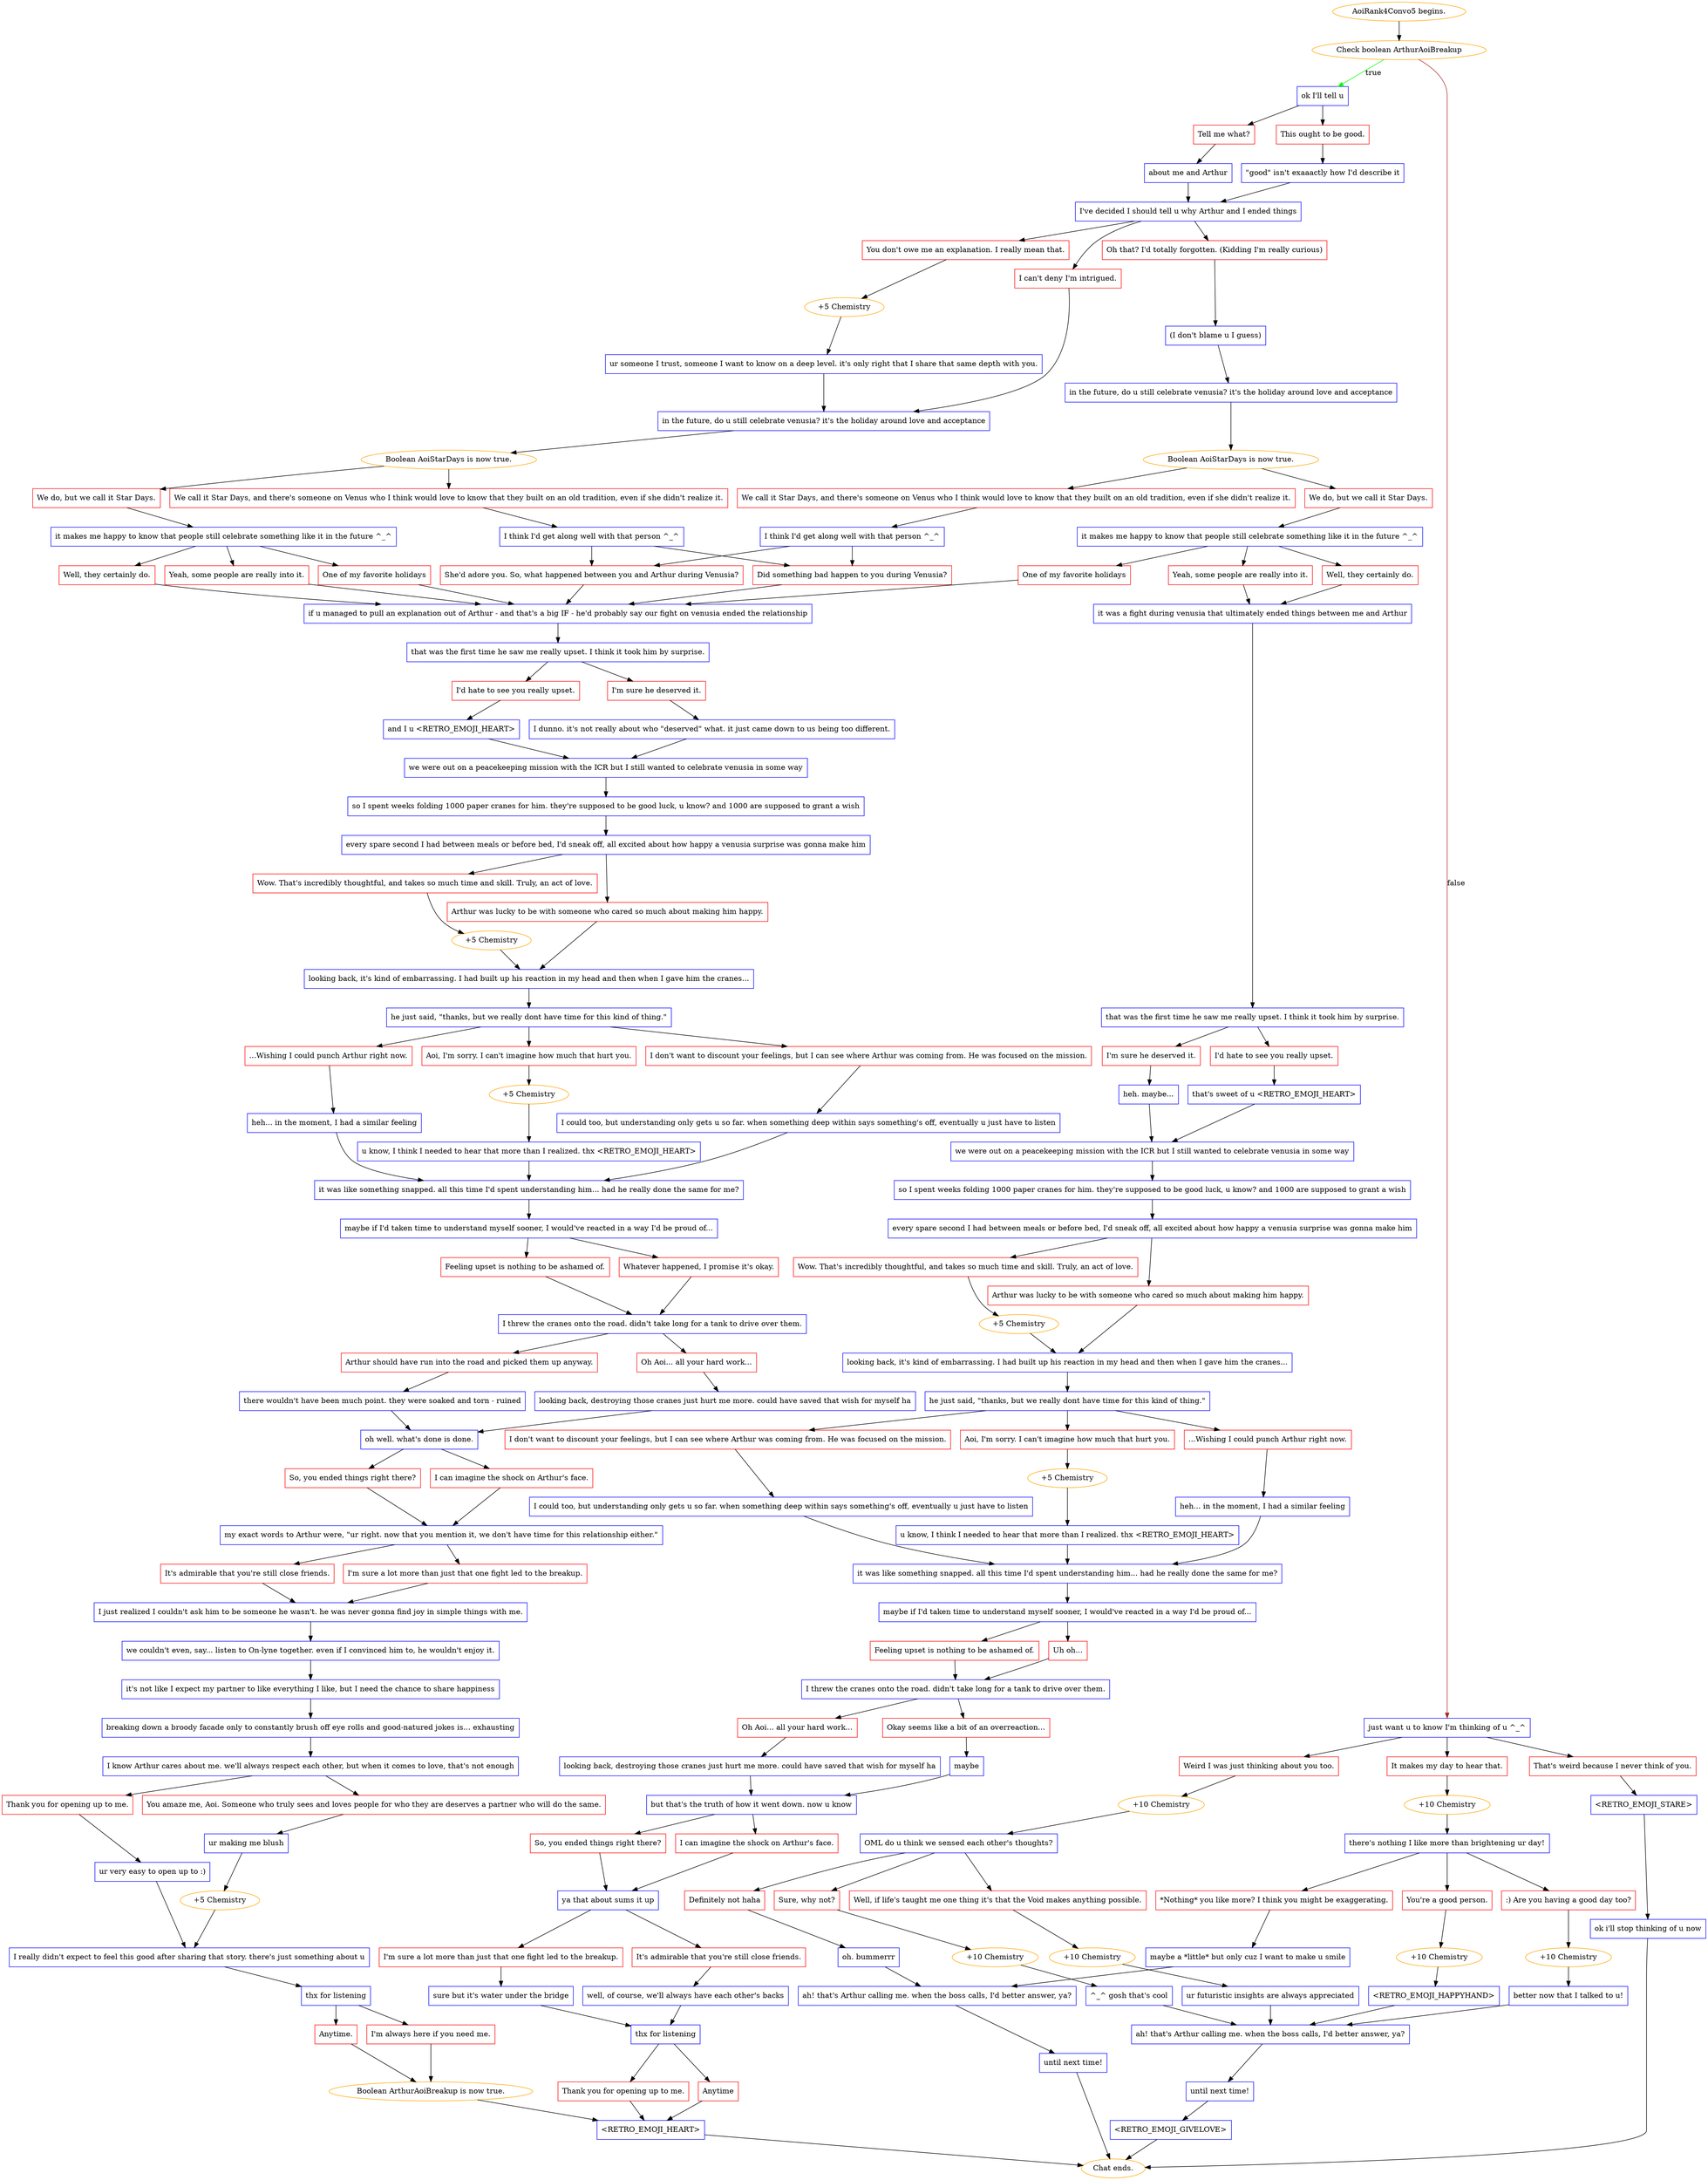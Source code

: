 digraph {
	"AoiRank4Convo5 begins." [color=orange];
		"AoiRank4Convo5 begins." -> 2662;
	2662 [label="Check boolean ArthurAoiBreakup",color=orange];
		2662 -> 2663 [label=true,color=green];
		2662 -> 2791 [label=false,color=brown];
	2663 [label="ok I'll tell u",shape=box,color=blue];
		2663 -> 2665;
		2663 -> 2666;
	2791 [label="just want u to know I'm thinking of u ^_^",shape=box,color=blue];
		2791 -> 2794;
		2791 -> 2793;
		2791 -> j3221606258;
	2665 [label="Tell me what?",shape=box,color=red];
		2665 -> 2664;
	2666 [label="This ought to be good.",shape=box,color=red];
		2666 -> 2667;
	2794 [label="It makes my day to hear that.",shape=box,color=red];
		2794 -> 2801;
	2793 [label="Weird I was just thinking about you too.",shape=box,color=red];
		2793 -> 2798;
	j3221606258 [label="That's weird because I never think of you.",shape=box,color=red];
		j3221606258 -> j723284471;
	2664 [label="about me and Arthur",shape=box,color=blue];
		2664 -> 2668;
	2667 [label="\"good\" isn't exaaactly how I'd describe it",shape=box,color=blue];
		2667 -> 2668;
	2801 [label="+10 Chemistry",color=orange];
		2801 -> 2800;
	2798 [label="+10 Chemistry",color=orange];
		2798 -> 2799;
	j723284471 [label="<RETRO_EMOJI_STARE>",shape=box,color=blue];
		j723284471 -> j1871106000;
	2668 [label="I've decided I should tell u why Arthur and I ended things",shape=box,color=blue];
		2668 -> 2669;
		2668 -> 2670;
		2668 -> 2674;
	2800 [label="there's nothing I like more than brightening ur day!",shape=box,color=blue];
		2800 -> j49661506;
		2800 -> j2052486644;
		2800 -> j3385124594;
	2799 [label="OML do u think we sensed each other's thoughts?",shape=box,color=blue];
		2799 -> j3628987504;
		2799 -> j3673917989;
		2799 -> j3037262983;
	j1871106000 [label="ok i'll stop thinking of u now",shape=box,color=blue];
		j1871106000 -> "Chat ends.";
	2669 [label="You don't owe me an explanation. I really mean that.",shape=box,color=red];
		2669 -> 2671;
	2670 [label="I can't deny I'm intrigued.",shape=box,color=red];
		2670 -> 2673;
	2674 [label="Oh that? I'd totally forgotten. (Kidding I'm really curious)",shape=box,color=red];
		2674 -> 2675;
	j49661506 [label="You're a good person.",shape=box,color=red];
		j49661506 -> j838840500;
	j2052486644 [label=":) Are you having a good day too?",shape=box,color=red];
		j2052486644 -> j1711353053;
	j3385124594 [label="*Nothing* you like more? I think you might be exaggerating.",shape=box,color=red];
		j3385124594 -> j3457376698;
	j3628987504 [label="Definitely not haha",shape=box,color=red];
		j3628987504 -> j3519915969;
	j3673917989 [label="Well, if life's taught me one thing it's that the Void makes anything possible.",shape=box,color=red];
		j3673917989 -> j2217411313;
	j3037262983 [label="Sure, why not?",shape=box,color=red];
		j3037262983 -> j2063520514;
	"Chat ends." [color=orange];
	2671 [label="+5 Chemistry",color=orange];
		2671 -> 2672;
	2673 [label="in the future, do u still celebrate venusia? it's the holiday around love and acceptance",shape=box,color=blue];
		2673 -> 2677;
	2675 [label="(I don't blame u I guess)",shape=box,color=blue];
		2675 -> 2676;
	j838840500 [label="+10 Chemistry",color=orange];
		j838840500 -> j3360014042;
	j1711353053 [label="+10 Chemistry",color=orange];
		j1711353053 -> j3371899958;
	j3457376698 [label="maybe a *little* but only cuz I want to make u smile",shape=box,color=blue];
		j3457376698 -> j1237828005;
	j3519915969 [label="oh. bummerrr",shape=box,color=blue];
		j3519915969 -> j1237828005;
	j2217411313 [label="+10 Chemistry",color=orange];
		j2217411313 -> j3644532535;
	j2063520514 [label="+10 Chemistry",color=orange];
		j2063520514 -> j363254117;
	2672 [label="ur someone I trust, someone I want to know on a deep level. it's only right that I share that same depth with you.",shape=box,color=blue];
		2672 -> 2673;
	2677 [label="Boolean AoiStarDays is now true.",color=orange];
		2677 -> 2679;
		2677 -> 2680;
	2676 [label="in the future, do u still celebrate venusia? it's the holiday around love and acceptance",shape=box,color=blue];
		2676 -> 2678;
	j3360014042 [label="<RETRO_EMOJI_HAPPYHAND>",shape=box,color=blue];
		j3360014042 -> j2964937278;
	j3371899958 [label="better now that I talked to u!",shape=box,color=blue];
		j3371899958 -> j2964937278;
	j1237828005 [label="ah! that's Arthur calling me. when the boss calls, I'd better answer, ya?",shape=box,color=blue];
		j1237828005 -> j409680476;
	j3644532535 [label="ur futuristic insights are always appreciated",shape=box,color=blue];
		j3644532535 -> j2964937278;
	j363254117 [label="^_^ gosh that's cool",shape=box,color=blue];
		j363254117 -> j2964937278;
	2679 [label="We do, but we call it Star Days.",shape=box,color=red];
		2679 -> 2683;
	2680 [label="We call it Star Days, and there's someone on Venus who I think would love to know that they built on an old tradition, even if she didn't realize it.",shape=box,color=red];
		2680 -> 2684;
	2678 [label="Boolean AoiStarDays is now true.",color=orange];
		2678 -> 2682;
		2678 -> 2681;
	j2964937278 [label="ah! that's Arthur calling me. when the boss calls, I'd better answer, ya?",shape=box,color=blue];
		j2964937278 -> j2936308197;
	j409680476 [label="until next time!",shape=box,color=blue];
		j409680476 -> "Chat ends.";
	2683 [label="it makes me happy to know that people still celebrate something like it in the future ^_^",shape=box,color=blue];
		2683 -> 2687;
		2683 -> 2688;
		2683 -> 2689;
	2684 [label="I think I'd get along well with that person ^_^",shape=box,color=blue];
		2684 -> 2690;
		2684 -> 2691;
	2682 [label="We do, but we call it Star Days.",shape=box,color=red];
		2682 -> 2686;
	2681 [label="We call it Star Days, and there's someone on Venus who I think would love to know that they built on an old tradition, even if she didn't realize it.",shape=box,color=red];
		2681 -> 2685;
	j2936308197 [label="until next time!",shape=box,color=blue];
		j2936308197 -> j3329961820;
	2687 [label="Well, they certainly do.",shape=box,color=red];
		2687 -> 2695;
	2688 [label="Yeah, some people are really into it.",shape=box,color=red];
		2688 -> 2695;
	2689 [label="One of my favorite holidays",shape=box,color=red];
		2689 -> 2695;
	2690 [label="She'd adore you. So, what happened between you and Arthur during Venusia?",shape=box,color=red];
		2690 -> 2695;
	2691 [label="Did something bad happen to you during Venusia?",shape=box,color=red];
		2691 -> 2695;
	2686 [label="it makes me happy to know that people still celebrate something like it in the future ^_^",shape=box,color=blue];
		2686 -> 2694;
		2686 -> 2693;
		2686 -> 2692;
	2685 [label="I think I'd get along well with that person ^_^",shape=box,color=blue];
		2685 -> 2690;
		2685 -> 2691;
	j3329961820 [label="<RETRO_EMOJI_GIVELOVE>",shape=box,color=blue];
		j3329961820 -> "Chat ends.";
	2695 [label="if u managed to pull an explanation out of Arthur - and that's a big IF - he'd probably say our fight on venusia ended the relationship",shape=box,color=blue];
		2695 -> 2697;
	2694 [label="One of my favorite holidays",shape=box,color=red];
		2694 -> 2695;
	2693 [label="Yeah, some people are really into it.",shape=box,color=red];
		2693 -> 2696;
	2692 [label="Well, they certainly do.",shape=box,color=red];
		2692 -> 2696;
	2697 [label="that was the first time he saw me really upset. I think it took him by surprise.",shape=box,color=blue];
		2697 -> 2699;
		2697 -> 2700;
	2696 [label="it was a fight during venusia that ultimately ended things between me and Arthur",shape=box,color=blue];
		2696 -> 2698;
	2699 [label="I'd hate to see you really upset.",shape=box,color=red];
		2699 -> 2708;
	2700 [label="I'm sure he deserved it.",shape=box,color=red];
		2700 -> 2707;
	2698 [label="that was the first time he saw me really upset. I think it took him by surprise.",shape=box,color=blue];
		2698 -> 2702;
		2698 -> 2701;
	2708 [label="and I u <RETRO_EMOJI_HEART>",shape=box,color=blue];
		2708 -> 2709;
	2707 [label="I dunno. it's not really about who \"deserved\" what. it just came down to us being too different.",shape=box,color=blue];
		2707 -> 2709;
	2702 [label="I'd hate to see you really upset.",shape=box,color=red];
		2702 -> 2704;
	2701 [label="I'm sure he deserved it.",shape=box,color=red];
		2701 -> 2703;
	2709 [label="we were out on a peacekeeping mission with the ICR but I still wanted to celebrate venusia in some way",shape=box,color=blue];
		2709 -> 2710;
	2704 [label="that's sweet of u <RETRO_EMOJI_HEART>",shape=box,color=blue];
		2704 -> 2705;
	2703 [label="heh. maybe...",shape=box,color=blue];
		2703 -> 2705;
	2710 [label="so I spent weeks folding 1000 paper cranes for him. they're supposed to be good luck, u know? and 1000 are supposed to grant a wish",shape=box,color=blue];
		2710 -> 2711;
	2705 [label="we were out on a peacekeeping mission with the ICR but I still wanted to celebrate venusia in some way",shape=box,color=blue];
		2705 -> 2706;
	2711 [label="every spare second I had between meals or before bed, I'd sneak off, all excited about how happy a venusia surprise was gonna make him",shape=box,color=blue];
		2711 -> 2712;
		2711 -> 2713;
	2706 [label="so I spent weeks folding 1000 paper cranes for him. they're supposed to be good luck, u know? and 1000 are supposed to grant a wish",shape=box,color=blue];
		2706 -> 2737;
	2712 [label="Wow. That's incredibly thoughtful, and takes so much time and skill. Truly, an act of love.",shape=box,color=red];
		2712 -> 2714;
	2713 [label="Arthur was lucky to be with someone who cared so much about making him happy.",shape=box,color=red];
		2713 -> 2715;
	2737 [label="every spare second I had between meals or before bed, I'd sneak off, all excited about how happy a venusia surprise was gonna make him",shape=box,color=blue];
		2737 -> 2725;
		2737 -> 2735;
	2714 [label="+5 Chemistry",color=orange];
		2714 -> 2715;
	2715 [label="looking back, it's kind of embarrassing. I had built up his reaction in my head and then when I gave him the cranes...",shape=box,color=blue];
		2715 -> 2716;
	2725 [label="Wow. That's incredibly thoughtful, and takes so much time and skill. Truly, an act of love.",shape=box,color=red];
		2725 -> 2726;
	2735 [label="Arthur was lucky to be with someone who cared so much about making him happy.",shape=box,color=red];
		2735 -> 2727;
	2716 [label="he just said, \"thanks, but we really dont have time for this kind of thing.\"",shape=box,color=blue];
		2716 -> 2719;
		2716 -> 2718;
		2716 -> 2717;
	2726 [label="+5 Chemistry",color=orange];
		2726 -> 2727;
	2727 [label="looking back, it's kind of embarrassing. I had built up his reaction in my head and then when I gave him the cranes...",shape=box,color=blue];
		2727 -> 2728;
	2719 [label="...Wishing I could punch Arthur right now.",shape=box,color=red];
		2719 -> 2722;
	2718 [label="Aoi, I'm sorry. I can't imagine how much that hurt you.",shape=box,color=red];
		2718 -> 2721;
	2717 [label="I don't want to discount your feelings, but I can see where Arthur was coming from. He was focused on the mission.",shape=box,color=red];
		2717 -> 2720;
	2728 [label="he just said, \"thanks, but we really dont have time for this kind of thing.\"",shape=box,color=blue];
		2728 -> 2738;
		2728 -> 2736;
		2728 -> 2731;
	2722 [label="heh... in the moment, I had a similar feeling",shape=box,color=blue];
		2722 -> 2724;
	2721 [label="+5 Chemistry",color=orange];
		2721 -> 2723;
	2720 [label="I could too, but understanding only gets u so far. when something deep within says something's off, eventually u just have to listen",shape=box,color=blue];
		2720 -> 2724;
	2738 [label="I don't want to discount your feelings, but I can see where Arthur was coming from. He was focused on the mission.",shape=box,color=red];
		2738 -> 2730;
	2736 [label="Aoi, I'm sorry. I can't imagine how much that hurt you.",shape=box,color=red];
		2736 -> 2734;
	2731 [label="...Wishing I could punch Arthur right now.",shape=box,color=red];
		2731 -> 2732;
	2724 [label="it was like something snapped. all this time I'd spent understanding him... had he really done the same for me?",shape=box,color=blue];
		2724 -> 2739;
	2723 [label="u know, I think I needed to hear that more than I realized. thx <RETRO_EMOJI_HEART>",shape=box,color=blue];
		2723 -> 2724;
	2730 [label="I could too, but understanding only gets u so far. when something deep within says something's off, eventually u just have to listen",shape=box,color=blue];
		2730 -> 2729;
	2734 [label="+5 Chemistry",color=orange];
		2734 -> 2733;
	2732 [label="heh... in the moment, I had a similar feeling",shape=box,color=blue];
		2732 -> 2729;
	2739 [label="maybe if I'd taken time to understand myself sooner, I would've reacted in a way I'd be proud of...",shape=box,color=blue];
		2739 -> 2740;
		2739 -> 2741;
	2729 [label="it was like something snapped. all this time I'd spent understanding him... had he really done the same for me?",shape=box,color=blue];
		2729 -> 2754;
	2733 [label="u know, I think I needed to hear that more than I realized. thx <RETRO_EMOJI_HEART>",shape=box,color=blue];
		2733 -> 2729;
	2740 [label="Feeling upset is nothing to be ashamed of.",shape=box,color=red];
		2740 -> 2742;
	2741 [label="Whatever happened, I promise it's okay.",shape=box,color=red];
		2741 -> 2742;
	2754 [label="maybe if I'd taken time to understand myself sooner, I would've reacted in a way I'd be proud of...",shape=box,color=blue];
		2754 -> 2756;
		2754 -> 2767;
	2742 [label="I threw the cranes onto the road. didn't take long for a tank to drive over them.",shape=box,color=blue];
		2742 -> 2744;
		2742 -> 2743;
	2756 [label="Uh oh...",shape=box,color=red];
		2756 -> 2766;
	2767 [label="Feeling upset is nothing to be ashamed of.",shape=box,color=red];
		2767 -> 2766;
	2744 [label="Oh Aoi... all your hard work...",shape=box,color=red];
		2744 -> 2745;
	2743 [label="Arthur should have run into the road and picked them up anyway.",shape=box,color=red];
		2743 -> 2746;
	2766 [label="I threw the cranes onto the road. didn't take long for a tank to drive over them.",shape=box,color=blue];
		2766 -> 2764;
		2766 -> 2765;
	2745 [label="looking back, destroying those cranes just hurt me more. could have saved that wish for myself ha",shape=box,color=blue];
		2745 -> 2747;
	2746 [label="there wouldn't have been much point. they were soaked and torn - ruined",shape=box,color=blue];
		2746 -> 2747;
	2764 [label="Oh Aoi... all your hard work...",shape=box,color=red];
		2764 -> 2763;
	2765 [label="Okay seems like a bit of an overreaction...",shape=box,color=red];
		2765 -> 2762;
	2747 [label="oh well. what's done is done.",shape=box,color=blue];
		2747 -> 2748;
		2747 -> 2749;
	2763 [label="looking back, destroying those cranes just hurt me more. could have saved that wish for myself ha",shape=box,color=blue];
		2763 -> 2761;
	2762 [label="maybe",shape=box,color=blue];
		2762 -> 2761;
	2748 [label="So, you ended things right there?",shape=box,color=red];
		2748 -> 2750;
	2749 [label="I can imagine the shock on Arthur's face.",shape=box,color=red];
		2749 -> 2750;
	2761 [label="but that's the truth of how it went down. now u know",shape=box,color=blue];
		2761 -> 2760;
		2761 -> 2759;
	2750 [label="my exact words to Arthur were, \"ur right. now that you mention it, we don't have time for this relationship either.\"",shape=box,color=blue];
		2750 -> 2751;
		2750 -> 2753;
	2760 [label="So, you ended things right there?",shape=box,color=red];
		2760 -> 2758;
	2759 [label="I can imagine the shock on Arthur's face.",shape=box,color=red];
		2759 -> 2758;
	2751 [label="It's admirable that you're still close friends.",shape=box,color=red];
		2751 -> 2752;
	2753 [label="I'm sure a lot more than just that one fight led to the breakup.",shape=box,color=red];
		2753 -> 2752;
	2758 [label="ya that about sums it up",shape=box,color=blue];
		2758 -> 2757;
		2758 -> 2755;
	2752 [label="I just realized I couldn't ask him to be someone he wasn't. he was never gonna find joy in simple things with me.",shape=box,color=blue];
		2752 -> 2770;
	2757 [label="It's admirable that you're still close friends.",shape=box,color=red];
		2757 -> 2769;
	2755 [label="I'm sure a lot more than just that one fight led to the breakup.",shape=box,color=red];
		2755 -> 2768;
	2770 [label="we couldn't even, say... listen to On-lyne together. even if I convinced him to, he wouldn't enjoy it.",shape=box,color=blue];
		2770 -> 2771;
	2769 [label="well, of course, we'll always have each other's backs",shape=box,color=blue];
		2769 -> 2772;
	2768 [label="sure but it's water under the bridge",shape=box,color=blue];
		2768 -> 2772;
	2771 [label="it's not like I expect my partner to like everything I like, but I need the chance to share happiness",shape=box,color=blue];
		2771 -> 2777;
	2772 [label="thx for listening",shape=box,color=blue];
		2772 -> j3138673758;
		2772 -> j1107818633;
	2777 [label="breaking down a broody facade only to constantly brush off eye rolls and good-natured jokes is... exhausting",shape=box,color=blue];
		2777 -> 2778;
	j3138673758 [label="Anytime",shape=box,color=red];
		j3138673758 -> j1098993356;
	j1107818633 [label="Thank you for opening up to me.",shape=box,color=red];
		j1107818633 -> j1098993356;
	2778 [label="I know Arthur cares about me. we'll always respect each other, but when it comes to love, that's not enough",shape=box,color=blue];
		2778 -> 2779;
		2778 -> 2780;
	j1098993356 [label="<RETRO_EMOJI_HEART>",shape=box,color=blue];
		j1098993356 -> "Chat ends.";
	2779 [label="Thank you for opening up to me.",shape=box,color=red];
		2779 -> 2781;
	2780 [label="You amaze me, Aoi. Someone who truly sees and loves people for who they are deserves a partner who will do the same.",shape=box,color=red];
		2780 -> 2782;
	2781 [label="ur very easy to open up to :)",shape=box,color=blue];
		2781 -> 2784;
	2782 [label="ur making me blush",shape=box,color=blue];
		2782 -> 2783;
	2784 [label="I really didn't expect to feel this good after sharing that story. there's just something about u",shape=box,color=blue];
		2784 -> 2785;
	2783 [label="+5 Chemistry",color=orange];
		2783 -> 2784;
	2785 [label="thx for listening",shape=box,color=blue];
		2785 -> j1854301725;
		2785 -> j2126987877;
	j1854301725 [label="I'm always here if you need me.",shape=box,color=red];
		j1854301725 -> j2407572271;
	j2126987877 [label="Anytime.",shape=box,color=red];
		j2126987877 -> j2407572271;
	j2407572271 [label="Boolean ArthurAoiBreakup is now true.",color=orange];
		j2407572271 -> j1098993356;
}